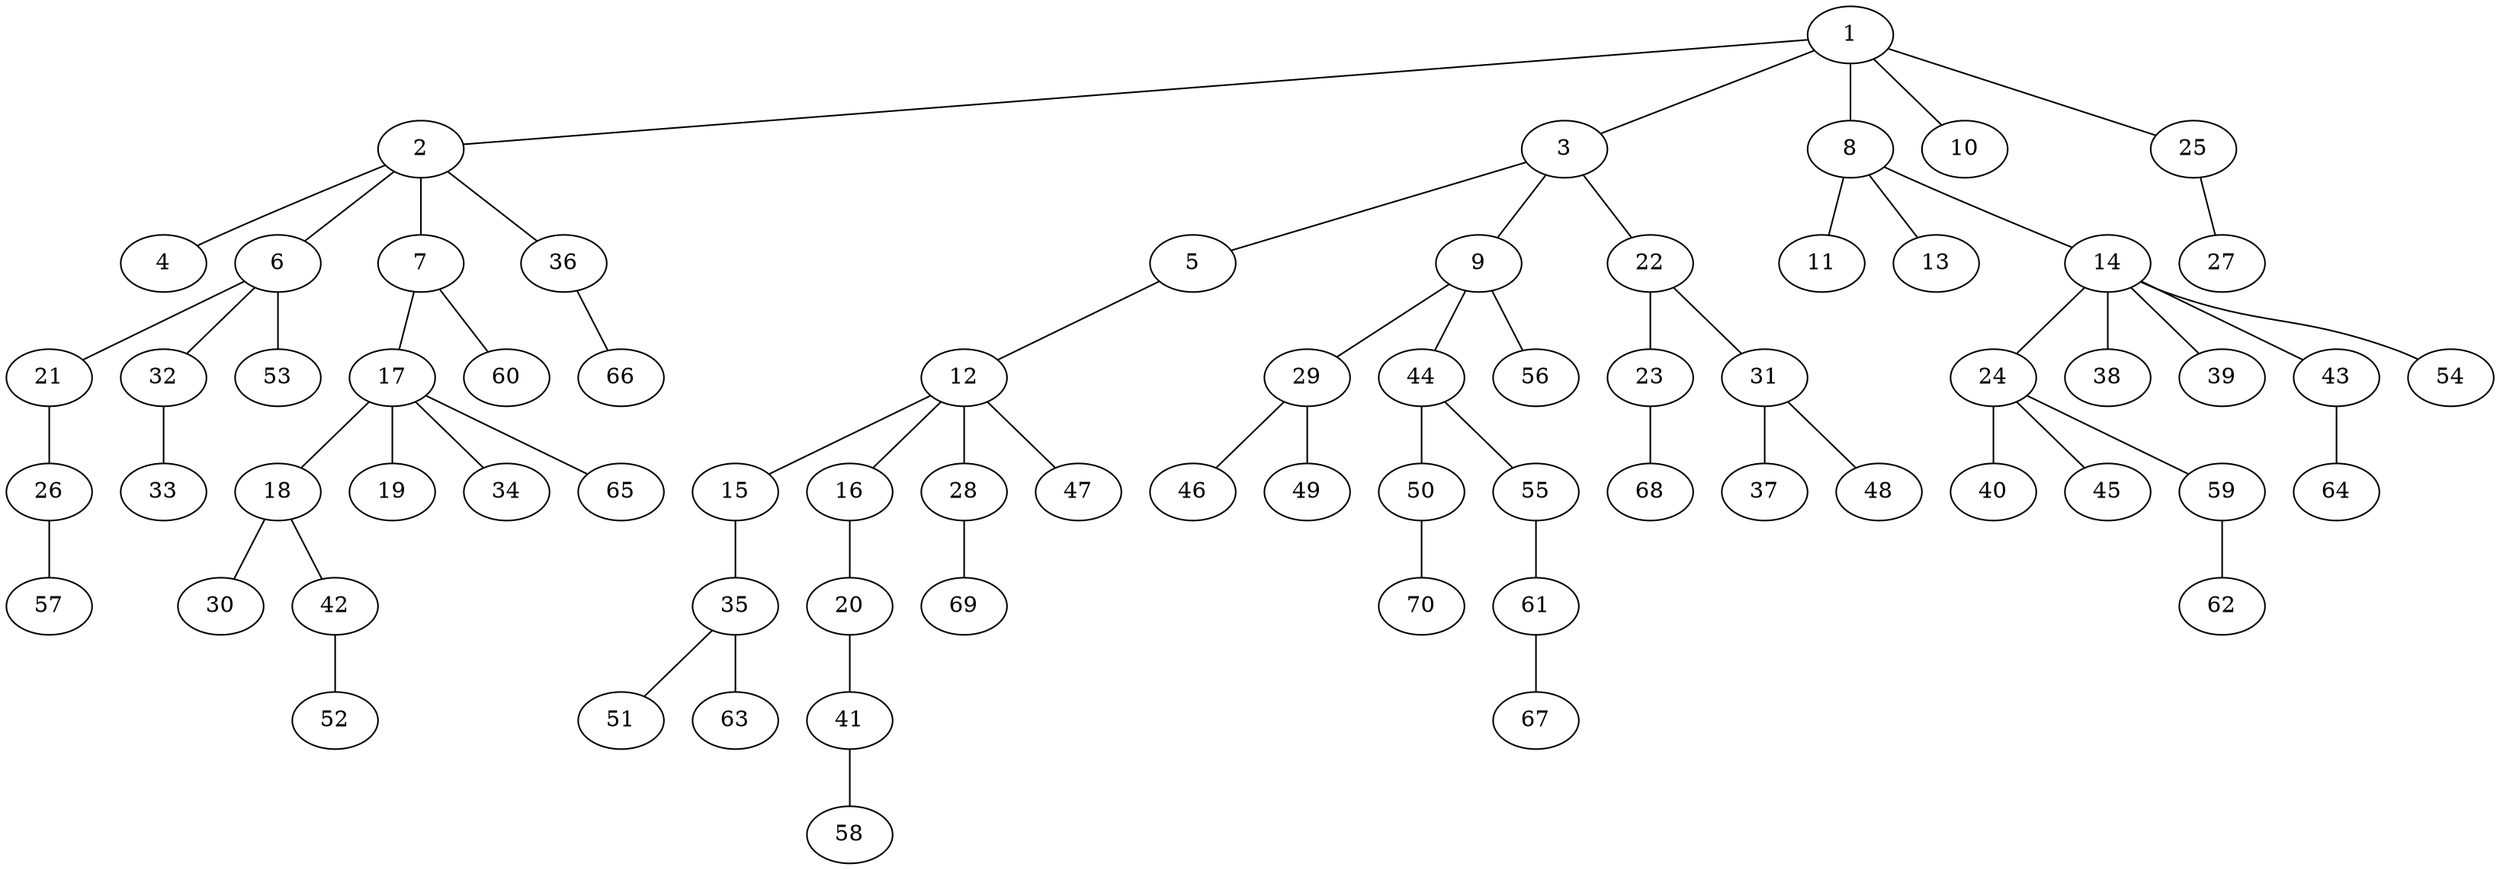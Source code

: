 graph graphname {1--2
1--3
1--8
1--10
1--25
2--4
2--6
2--7
2--36
3--5
3--9
3--22
5--12
6--21
6--32
6--53
7--17
7--60
8--11
8--13
8--14
9--29
9--44
9--56
12--15
12--16
12--28
12--47
14--24
14--38
14--39
14--43
14--54
15--35
16--20
17--18
17--19
17--34
17--65
18--30
18--42
20--41
21--26
22--23
22--31
23--68
24--40
24--45
24--59
25--27
26--57
28--69
29--46
29--49
31--37
31--48
32--33
35--51
35--63
36--66
41--58
42--52
43--64
44--50
44--55
50--70
55--61
59--62
61--67
}